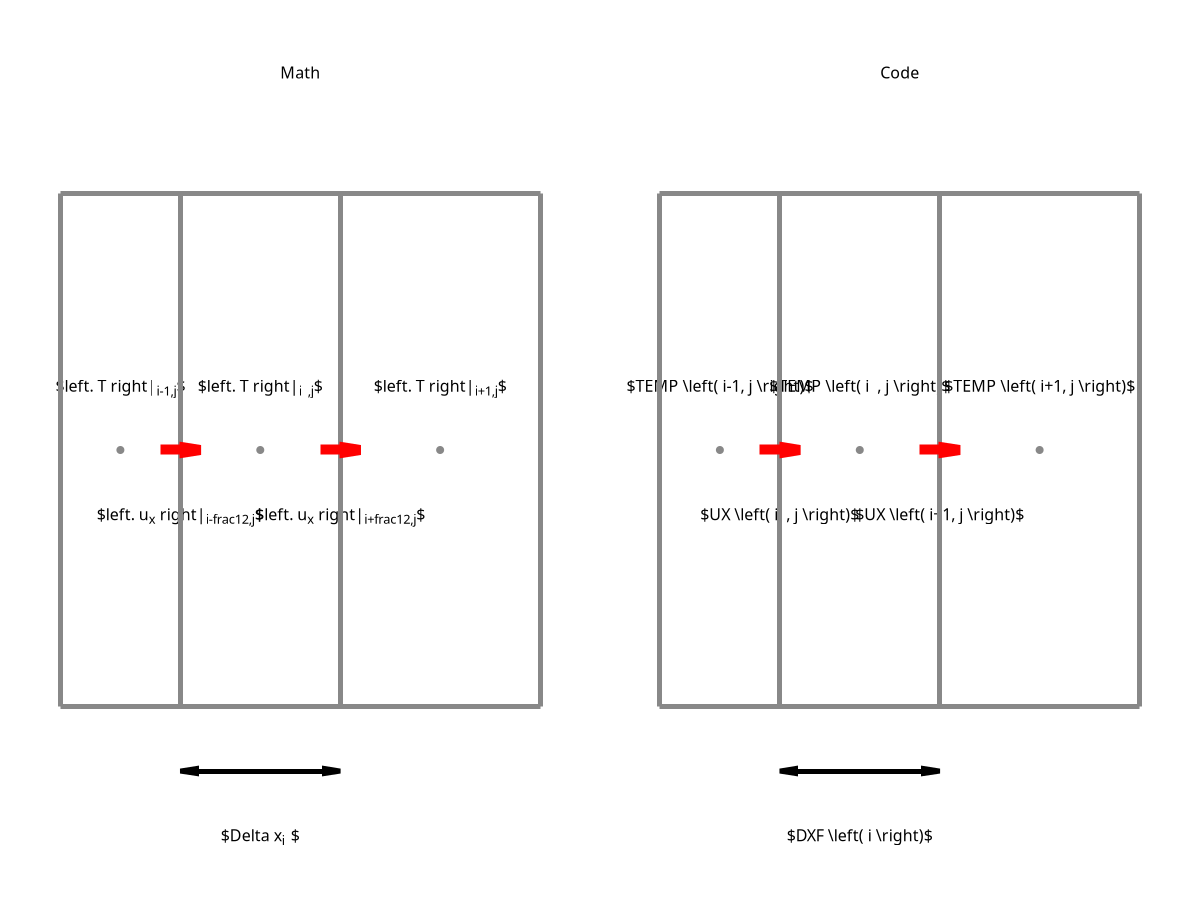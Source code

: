
### advection

reset
{
  set terminal epslatex standalone color size 15,3.5 font ',17'
  set output 'update1.tex'
  unset border
  set lmargin 0.
  set rmargin 0.
  set bmargin 0.
  set tmargin 0.
  unset xlabel
  unset ylabel
  set xrange [0:15]
  set yrange [0.:3.5]
  unset xtics
  unset ytics
  set format x ''
  set format y ''
  set style line 1 lc rgb '#888888' lw 5
  set style line 2 lc rgb '#FF0000' lw 10
  set style line 3 lc rgb '#0000FF' lw 10
  set style line 4 lc rgb '#000000' lw 5
  set style arrow 1 nohead front ls 1
  set style arrow 2 head size 0.2,10 filled front ls 2
  set style arrow 3 head size 0.2,10 filled front ls 3
  set style arrow 4 heads size 0.2,10 filled front ls 4
  al = 0.25
  array xf[4] = [0., 1.5, 3.5, 6.0]
  array yf[2] = [0., 2.]
  array xc[3]
  do for[i=1:3:1] {
    xc[i] = 0.5*(xf[i]+xf[i+1])
  }
  yc = 0.5*(yf[1]+yf[2])
## left
  set label 'Math' center at graph 0.25, graph 0.92
  ox = 0.75
  oy = 0.75
# grid
  do for [i=1:4:1] {
    set arrow from first ox+xf[i], first oy+yf[1] to first ox+xf[i], first oy+yf[2] as 1
  }
  do for [j=1:2:1] {
    set arrow from first ox+xf[1], first oy+yf[j] to first ox+xf[4], first oy+yf[j] as 1
  }
# grid size
  set arrow from first ox+xf[2], first oy-1.*al to first ox+xf[3], first oy-1.*al as 4
  set label '$\Delta x_{i  }$' center at first ox+xc[2], first oy-2.*al front
# ux
  set arrow from first ox+xf[2]-al, first oy+yc to first ox+xf[2]+al, first oy+yc as 2
  set arrow from first ox+xf[3]-al, first oy+yc to first ox+xf[3]+al, first oy+yc as 2
  set label '$\left. u_x \right|_{i-\frac{1}{2},j}$' center at first ox+xf[2],oy+yc-0.25 front
  set label '$\left. u_x \right|_{i+\frac{1}{2},j}$' center at first ox+xf[3],oy+yc-0.25 front
# T
  set label '$\left. T \right|_{i-1,j}$' center at first ox+xc[1],oy+yc+0.25 front
  set label '$\left. T \right|_{i  ,j}$' center at first ox+xc[2],oy+yc+0.25 front
  set label '$\left. T \right|_{i+1,j}$' center at first ox+xc[3],oy+yc+0.25 front
# cell center
  do for [i=1:3:1] {
    set object circle center first ox+xc[i], first oy+yc size first 0.125*al fs solid 1.0 fc rgb '#888888' lw 3
  }
## right
  set label 'Code' center at graph 0.75, graph 0.92
  ox = 8.25
  oy = 0.75
# grid
  do for [i=1:4:1] {
    set arrow from first ox+xf[i], first oy+yf[1] to first ox+xf[i], first oy+yf[2] as 1
  }
  do for [j=1:2:1] {
    set arrow from first ox+xf[1], first oy+yf[j] to first ox+xf[4], first oy+yf[j] as 1
  }
# grid size
  set arrow from first ox+xf[2], first oy-1.*al to first ox+xf[3], first oy-1.*al as 4
  set label '$DXF \left( i \right)$' center at first ox+xc[2], first oy-2.*al front
# ux
  set arrow from first ox+xf[2]-al, first oy+yc to first ox+xf[2]+al, first oy+yc as 2
  set arrow from first ox+xf[3]-al, first oy+yc to first ox+xf[3]+al, first oy+yc as 2
  set label '$UX \left( i  , j \right)$' center at first ox+xf[2],oy+yc-0.25 front
  set label '$UX \left( i+1, j \right)$' center at first ox+xf[3],oy+yc-0.25 front
# T
  set label '$TEMP \left( i-1, j \right)$' center at first ox+xc[1],oy+yc+0.25 front
  set label '$TEMP \left( i  , j \right)$' center at first ox+xc[2],oy+yc+0.25 front
  set label '$TEMP \left( i+1, j \right)$' center at first ox+xc[3],oy+yc+0.25 front
# cell center
  do for [i=1:3:1] {
    set object circle center first ox+xc[i], first oy+yc size first 0.125*al fs solid 1.0 fc rgb '#888888' lw 3
  }
  plot \
    NaN notitle
}

reset
{
  set terminal epslatex standalone color size 15,3.5 font ',17'
  set output 'update2.tex'
  unset border
  set lmargin 0.
  set rmargin 0.
  set bmargin 0.
  set tmargin 0.
  unset xlabel
  unset ylabel
  set xrange [0:15]
  set yrange [0.:3.5]
  unset xtics
  unset ytics
  set format x ''
  set format y ''
  set style line 1 lc rgb '#888888' lw 5
  set style line 2 lc rgb '#FF0000' lw 10
  set style line 3 lc rgb '#0000FF' lw 10
  set style line 4 lc rgb '#000000' lw 5
  set style arrow 1 nohead front ls 1
  set style arrow 2 head size 0.2,10 filled front ls 2
  set style arrow 3 head size 0.2,10 filled front ls 3
  set style arrow 4 heads size 0.2,10 filled front ls 4
  al = 0.25
  array xf[4] = [0., 2.0, 4.0, 6.0]
  array yf[2] = [0., 2.]
  array xc[3]
  do for[i=1:3:1] {
    xc[i] = 0.5*(xf[i]+xf[i+1])
  }
  yc = 0.5*(yf[1]+yf[2])
## left
  set label 'Math' center at graph 0.25, graph 0.92
  ox = 0.75
  oy = 0.75
# grid
  do for [i=1:4:1] {
    set arrow from first ox+xf[i], first oy+yf[1] to first ox+xf[i], first oy+yf[2] as 1
  }
  do for [j=1:2:1] {
    set arrow from first ox+xf[1], first oy+yf[j] to first ox+xf[4], first oy+yf[j] as 1
  }
# grid size
  set arrow from first ox+xf[2], first oy-1.*al to first ox+xf[3], first oy-1.*al as 4
  set label '$\Delta y$' center at first ox+xc[2], first oy-2.*al front
# uy
  set arrow from first ox+xf[2]-al, first oy+yc to first ox+xf[2]+al, first oy+yc as 3
  set arrow from first ox+xf[3]-al, first oy+yc to first ox+xf[3]+al, first oy+yc as 3
  set label '$\left. u_y \right|_{i,j-\frac{1}{2}}$' center at first ox+xf[2],oy+yc-0.25 front
  set label '$\left. u_y \right|_{i,j+\frac{1}{2}}$' center at first ox+xf[3],oy+yc-0.25 front
# T
  set label '$\left. T \right|_{i,j-1}$' center at first ox+xc[1],oy+yc+0.25 front
  set label '$\left. T \right|_{i,j  }$' center at first ox+xc[2],oy+yc+0.25 front
  set label '$\left. T \right|_{i,j+1}$' center at first ox+xc[3],oy+yc+0.25 front
# cell center
  do for [i=1:3:1] {
    set object circle center first ox+xc[i], first oy+yc size first 0.125*al fs solid 1.0 fc rgb '#888888' lw 3
  }
## right
  set label 'Code' center at graph 0.75, graph 0.92
  ox = 8.25
  oy = 0.75
# grid
  do for [i=1:4:1] {
    set arrow from first ox+xf[i], first oy+yf[1] to first ox+xf[i], first oy+yf[2] as 1
  }
  do for [j=1:2:1] {
    set arrow from first ox+xf[1], first oy+yf[j] to first ox+xf[4], first oy+yf[j] as 1
  }
# grid size
  set arrow from first ox+xf[2], first oy-1.*al to first ox+xf[3], first oy-1.*al as 4
  set label '$dy$' center at first ox+xc[2], first oy-2.*al front
# uy
  set arrow from first ox+xf[2]-al, first oy+yc to first ox+xf[2]+al, first oy+yc as 3
  set arrow from first ox+xf[3]-al, first oy+yc to first ox+xf[3]+al, first oy+yc as 3
  set label '$UY \left( i, j   \right)$' center at first ox+xf[2],oy+yc-0.25 front
  set label '$UY \left( i, j+1 \right)$' center at first ox+xf[3],oy+yc-0.25 front
# T
  set label '$TEMP \left( i, j-1 \right)$' center at first ox+xc[1],oy+yc+0.25 front
  set label '$TEMP \left( i, j   \right)$' center at first ox+xc[2],oy+yc+0.25 front
  set label '$TEMP \left( i, j+1 \right)$' center at first ox+xc[3],oy+yc+0.25 front
# cell center
  do for [i=1:3:1] {
    set object circle center first ox+xc[i], first oy+yc size first 0.125*al fs solid 1.0 fc rgb '#888888' lw 3
  }
  plot \
    NaN notitle
}

### diffusion

reset
{
  set terminal epslatex standalone color size 15,4 font ',17'
  set output 'update3.tex'
  unset border
  set lmargin 0.
  set rmargin 0.
  set bmargin 0.
  set tmargin 0.
  unset xlabel
  unset ylabel
  set xrange [0:15]
  set yrange [-0.5:3.5]
  unset xtics
  unset ytics
  set format x ''
  set format y ''
  set style line 1 lc rgb '#888888' lw 5
  set style line 2 lc rgb '#FF0000' lw 10
  set style line 3 lc rgb '#0000FF' lw 10
  set style line 4 lc rgb '#000000' lw 5
  set style arrow 1 nohead front ls 1
  set style arrow 2 head size 0.2,10 filled front ls 2
  set style arrow 3 head size 0.2,10 filled front ls 3
  set style arrow 4 heads size 0.2,10 filled front ls 4
  al = 0.25
  array xf[4] = [0., 1.5, 3.5, 6.0]
  array yf[2] = [0., 2.]
  array xc[3]
  do for[i=1:3:1] {
    xc[i] = 0.5*(xf[i]+xf[i+1])
  }
  yc = 0.5*(yf[1]+yf[2])
## left
  set label 'Math' center at graph 0.25, graph 0.92
  ox = 0.75
  oy = 0.75
# grid
  do for [i=1:4:1] {
    set arrow from first ox+xf[i], first oy+yf[1] to first ox+xf[i], first oy+yf[2] as 1
  }
  do for [j=1:2:1] {
    set arrow from first ox+xf[1], first oy+yf[j] to first ox+xf[4], first oy+yf[j] as 1
  }
# grid size
  set arrow from first ox+xc[1], first oy-1.*al to first ox+xc[2], first oy-1.*al as 4
  set arrow from first ox+xc[2], first oy-1.*al to first ox+xc[3], first oy-1.*al as 4
  set arrow from first ox+xf[2], first oy-3.*al to first ox+xf[3], first oy-3.*al as 4
  set label '$\Delta x_{i-\frac{1}{2}}$' center at first ox+0.5*(xc[1]+xc[2]), first oy-2.*al front
  set label '$\Delta x_{i+\frac{1}{2}}$' center at first ox+0.5*(xc[2]+xc[3]), first oy-2.*al front
  set label '$\Delta x_{i  }$'           center at first ox+xc[2], first oy-4.*al front
# T
  set label '$\left. T \right|_{i-1,j}$' center at first ox+xc[1],oy+yc+0.25 front
  set label '$\left. T \right|_{i  ,j}$' center at first ox+xc[2],oy+yc+0.25 front
  set label '$\left. T \right|_{i+1,j}$' center at first ox+xc[3],oy+yc+0.25 front
# cell center
  do for [i=1:3:1] {
    set object circle center first ox+xc[i], first oy+yc size first 0.125*al fs solid 1.0 fc rgb '#888888' lw 3
  }
## right
  set label 'Code' center at graph 0.75, graph 0.92
  ox = 8.25
  oy = 0.75
# grid
  do for [i=1:4:1] {
    set arrow from first ox+xf[i], first oy+yf[1] to first ox+xf[i], first oy+yf[2] as 1
  }
  do for [j=1:2:1] {
    set arrow from first ox+xf[1], first oy+yf[j] to first ox+xf[4], first oy+yf[j] as 1
  }
# grid size
  set arrow from first ox+xc[1], first oy-1.*al to first ox+xc[2], first oy-1.*al as 4
  set arrow from first ox+xc[2], first oy-1.*al to first ox+xc[3], first oy-1.*al as 4
  set arrow from first ox+xf[2], first oy-3.*al to first ox+xf[3], first oy-3.*al as 4
  set label '$DXC \left( i   \right)$' center at first ox+0.5*(xc[1]+xc[2]), first oy-2.*al front
  set label '$DXC \left( i+1 \right)$' center at first ox+0.5*(xc[2]+xc[3]), first oy-2.*al front
  set label '$DXF \left( i   \right)$' center at first ox+xc[2], first oy-4.*al front
# T
  set label '$TEMP \left( i-1, j \right)$' center at first ox+xc[1],oy+yc+0.25 front
  set label '$TEMP \left( i  , j \right)$' center at first ox+xc[2],oy+yc+0.25 front
  set label '$TEMP \left( i+1, j \right)$' center at first ox+xc[3],oy+yc+0.25 front
# cell center
  do for [i=1:3:1] {
    set object circle center first ox+xc[i], first oy+yc size first 0.125*al fs solid 1.0 fc rgb '#888888' lw 3
  }
  plot \
    NaN notitle
}

reset
{
  set terminal epslatex standalone color size 15,4 font ',17'
  set output 'update4.tex'
  unset border
  set lmargin 0.
  set rmargin 0.
  set bmargin 0.
  set tmargin 0.
  unset xlabel
  unset ylabel
  set xrange [0:15]
  set yrange [-0.5:3.5]
  unset xtics
  unset ytics
  set format x ''
  set format y ''
  set style line 1 lc rgb '#888888' lw 5
  set style line 2 lc rgb '#FF0000' lw 10
  set style line 3 lc rgb '#0000FF' lw 10
  set style line 4 lc rgb '#000000' lw 5
  set style arrow 1 nohead front ls 1
  set style arrow 2 head size 0.2,10 filled front ls 2
  set style arrow 3 head size 0.2,10 filled front ls 3
  set style arrow 4 heads size 0.2,10 filled front ls 4
  al = 0.25
  array xf[4] = [0., 2.0, 4.0, 6.0]
  array yf[2] = [0., 2.]
  array xc[3]
  do for[i=1:3:1] {
    xc[i] = 0.5*(xf[i]+xf[i+1])
  }
  yc = 0.5*(yf[1]+yf[2])
## left
  set label 'Math' center at graph 0.25, graph 0.92
  ox = 0.75
  oy = 0.75
# grid
  do for [i=1:4:1] {
    set arrow from first ox+xf[i], first oy+yf[1] to first ox+xf[i], first oy+yf[2] as 1
  }
  do for [j=1:2:1] {
    set arrow from first ox+xf[1], first oy+yf[j] to first ox+xf[4], first oy+yf[j] as 1
  }
# grid size
  set arrow from first ox+xc[1], first oy-1.*al to first ox+xc[2], first oy-1.*al as 4
  set arrow from first ox+xc[2], first oy-1.*al to first ox+xc[3], first oy-1.*al as 4
  set arrow from first ox+xf[2], first oy-3.*al to first ox+xf[3], first oy-3.*al as 4
  set label '$\Delta y$' center at first ox+0.5*(xc[1]+xc[2]), first oy-2.*al front
  set label '$\Delta y$' center at first ox+0.5*(xc[2]+xc[3]), first oy-2.*al front
  set label '$\Delta y$' center at first ox+xc[2], first oy-4.*al front
# T
  set label '$\left. T \right|_{i,j-1}$' center at first ox+xc[1],oy+yc+0.25 front
  set label '$\left. T \right|_{i,j  }$' center at first ox+xc[2],oy+yc+0.25 front
  set label '$\left. T \right|_{i,j+1}$' center at first ox+xc[3],oy+yc+0.25 front
# cell center
  do for [i=1:3:1] {
    set object circle center first ox+xc[i], first oy+yc size first 0.125*al fs solid 1.0 fc rgb '#888888' lw 3
  }
## right
  set label 'Code' center at graph 0.75, graph 0.92
  ox = 8.25
  oy = 0.75
# grid
  do for [i=1:4:1] {
    set arrow from first ox+xf[i], first oy+yf[1] to first ox+xf[i], first oy+yf[2] as 1
  }
  do for [j=1:2:1] {
    set arrow from first ox+xf[1], first oy+yf[j] to first ox+xf[4], first oy+yf[j] as 1
  }
# grid size
  set arrow from first ox+xc[1], first oy-1.*al to first ox+xc[2], first oy-1.*al as 4
  set arrow from first ox+xc[2], first oy-1.*al to first ox+xc[3], first oy-1.*al as 4
  set arrow from first ox+xf[2], first oy-3.*al to first ox+xf[3], first oy-3.*al as 4
  set label '$dy$' center at first ox+0.5*(xc[1]+xc[2]), first oy-2.*al front
  set label '$dy$' center at first ox+0.5*(xc[2]+xc[3]), first oy-2.*al front
  set label '$dy$' center at first ox+xc[2], first oy-4.*al front
# T
  set label '$TEMP \left( i, j-1 \right)$' center at first ox+xc[1],oy+yc+0.25 front
  set label '$TEMP \left( i, j   \right)$' center at first ox+xc[2],oy+yc+0.25 front
  set label '$TEMP \left( i, j+1 \right)$' center at first ox+xc[3],oy+yc+0.25 front
# cell center
  do for [i=1:3:1] {
    set object circle center first ox+xc[i], first oy+yc size first 0.125*al fs solid 1.0 fc rgb '#888888' lw 3
  }
  plot \
    NaN notitle
}

reset
{
  set terminal epslatex standalone color size 15,4 font ',17'
  set output 'update5.tex'
  unset border
  set lmargin 0.
  set rmargin 0.
  set bmargin 0.
  set tmargin 0.
  unset xlabel
  unset ylabel
  set xrange [0:15]
  set yrange [-0.5:3.5]
  unset xtics
  unset ytics
  set format x ''
  set format y ''
  set style line 1 lc rgb '#888888' lw 5
  set style line 2 lc rgb '#FF0000' lw 10
  set style line 3 lc rgb '#0000FF' lw 10
  set style line 4 lc rgb '#000000' lw 5
  set style arrow 1 nohead front ls 1
  set style arrow 2 head size 0.2,10 filled front ls 2
  set style arrow 3 head size 0.2,10 filled front ls 3
  set style arrow 4 heads size 0.2,10 filled front ls 4
  al = 0.25
  array xf[4] = [0., 1.5, 3.5, 6.0]
  array yf[2] = [0., 2.]
  array xc[3]
  do for[i=1:3:1] {
    xc[i] = 0.5*(xf[i]+xf[i+1])
  }
  yc = 0.5*(yf[1]+yf[2])
## left
  set label 'Math' center at graph 0.25, graph 0.92
  ox = 0.75
  oy = 0.75
# grid
  do for [i=1:4:1] {
    set arrow from first ox+xf[i], first oy+yf[1] to first ox+xf[i], first oy+yf[2] as 1
  }
  do for [j=1:2:1] {
    set arrow from first ox+xf[1], first oy+yf[j] to first ox+xf[4], first oy+yf[j] as 1
  }
# grid size
  set arrow from first ox+xc[1], first oy-1.*al to first ox+xc[2], first oy-1.*al as 4
  set arrow from first ox+xc[2], first oy-1.*al to first ox+xc[3], first oy-1.*al as 4
  set arrow from first ox+xf[2], first oy-3.*al to first ox+xf[3], first oy-3.*al as 4
  set label '$\Delta x_{i-\frac{1}{2}}$' center at first ox+0.5*(xc[1]+xc[2]), first oy-2.*al front
  set label '$\Delta x_{i+\frac{1}{2}}$' center at first ox+0.5*(xc[2]+xc[3]), first oy-2.*al front
  set label '$\Delta x_{i  }$'           center at first ox+xc[2], first oy-4.*al front
# T
  set label '$\left. \delta T \right|_{i-1,j}$' center at first ox+xc[1],oy+yc+0.25 front
  set label '$\left. \delta T \right|_{i  ,j}$' center at first ox+xc[2],oy+yc+0.25 front
  set label '$\left. \delta T \right|_{i+1,j}$' center at first ox+xc[3],oy+yc+0.25 front
# cell center
  do for [i=1:3:1] {
    set object circle center first ox+xc[i], first oy+yc size first 0.125*al fs solid 1.0 fc rgb '#888888' lw 3
  }
## right
  set label 'Code' center at graph 0.75, graph 0.92
  ox = 8.25
  oy = 0.75
# grid
  do for [i=1:4:1] {
    set arrow from first ox+xf[i], first oy+yf[1] to first ox+xf[i], first oy+yf[2] as 1
  }
  do for [j=1:2:1] {
    set arrow from first ox+xf[1], first oy+yf[j] to first ox+xf[4], first oy+yf[j] as 1
  }
# grid size
  set arrow from first ox+xc[1], first oy-1.*al to first ox+xc[2], first oy-1.*al as 4
  set arrow from first ox+xc[2], first oy-1.*al to first ox+xc[3], first oy-1.*al as 4
  set arrow from first ox+xf[2], first oy-3.*al to first ox+xf[3], first oy-3.*al as 4
  set label '$DXC \left( i   \right)$' center at first ox+0.5*(xc[1]+xc[2]), first oy-2.*al front
  set label '$DXC \left( i+1 \right)$' center at first ox+0.5*(xc[2]+xc[3]), first oy-2.*al front
  set label '$DXF \left( i   \right)$' center at first ox+xc[2], first oy-4.*al front
# T
  set label '$QX \left( i-1, j \right)$' center at first ox+xc[1],oy+yc+0.25 front
  set label '$QX \left( i  , j \right)$' center at first ox+xc[2],oy+yc+0.25 front
  set label '$QX \left( i+1, j \right)$' center at first ox+xc[3],oy+yc+0.25 front
# cell center
  do for [i=1:3:1] {
    set object circle center first ox+xc[i], first oy+yc size first 0.125*al fs solid 1.0 fc rgb '#888888' lw 3
  }
  plot \
    NaN notitle
}

reset
{
  lx = 7.
  ly = 11.
  #
  set terminal epslatex standalone color size 2*lx+6.,ly+2. font ',20'
  set output 'update6.tex'
  #
  unset border
  set lmargin 0.
  set rmargin 0.
  set bmargin 0.
  set tmargin 0.
  #
  unset xlabel
  unset ylabel
  #
  set xrange [-2.5:2*lx+3.5]
  set yrange [-0.5:ly+1.5]
  #
  unset xtics
  unset ytics
  #
  set style line 1 lc rgb '#000000' lw 5  dt 2
  set style line 2 lc rgb '#000000' lw 10
  set style line 3 lc rgb '#FF0000' lw 10
  set style line 4 lc rgb '#000000' lw 10
  #
  set style arrow 1 nohead front ls 1
  set style arrow 2 head size graph 0.02,20. filled front ls 2
  set style arrow 3 head size graph 0.02,20. filled front ls 3
  set style arrow 4 head size 0.2,10 filled front ls 4
  #
  ## left
  ox = 0.
  oy = 0.
  # process 0
  set object rectangle from first ox+0., first oy+0. to first ox+lx, first oy+3. fc rgb '#FF0000' fillstyle solid 0.25 border lc rgb '#000000' lw 20 back
  set label 'mpirank 0' center at first -1.25, first 1.5
  # process 1
  set object rectangle from first ox+0., first oy+3. to first ox+lx, first oy+7. fc rgb '#0000FF' fillstyle solid 0.25 border lc rgb '#000000' lw 20 back
  set label 'mpirank 1' center at first -1.25, first 5.0
  # process 2
  set object rectangle from first ox+0., first oy+7. to first ox+lx, first oy+ly fc rgb '#33AA00' fillstyle solid 0.25 border lc rgb '#000000' lw 20 back
  set label 'mpirank 2' center at first -1.25, first 9.0
  # horizontal
  do for [j=0:ly:1] {
    set arrow from first ox+0., first j to first ox+lx, j as 1
  }
  # vertical
  do for [i=0:lx:1] {
    set arrow from first ox+i, first 0. to first ox+i, ly as 1
  }
  # pressure
  do for [j=1:11:1] {
    do for [i=1:7:1] {
      set object circle center first ox+(i-0.5), first oy+(j-0.5) size first 0.125*al fs solid 1.0 fc rgb '#888888' lw 3
    }
  }
  ## right
  ox = lx+3.
  oy = 0.
  # process 0
  set object rectangle from first ox+0., first oy+0. to first ox+2., first oy+ly fc rgb '#FF0000' fillstyle solid 0.25 border lc rgb '#000000' lw 20 back
  set label 'mpirank 0' center at first ox+1., first ly+1.0
  # process 1
  set object rectangle from first ox+2., first oy+0. to first ox+4., first oy+ly fc rgb '#0000FF' fillstyle solid 0.25 border lc rgb '#000000' lw 20 back
  set label 'mpirank 1' center at first ox+3., first ly+1.0
  # process 2
  set object rectangle from first ox+4., first oy+0. to first ox+lx, first oy+ly fc rgb '#33AA00' fillstyle solid 0.25 border lc rgb '#000000' lw 20 back
  set label 'mpirank 2' center at first ox+5.5, first ly+1.0
  # horizontal
  do for [j=0:ly:1] {
    set arrow from first ox+0., first j to first ox+lx, j as 1
  }
  # vertical
  do for [i=0:lx:1] {
    set arrow from first ox+i, first 0. to first ox+i, ly as 1
  }
  # pressure
  do for [j=1:11:1] {
    do for [i=1:7:1] {
      set object circle center first ox+(i-0.5), first oy+(j-0.5) size first 0.125*al fs solid 1.0 fc rgb '#888888' lw 3
    }
  }
  ## arrow
  set arrow from first lx+0.5, first 0.5*ly to first lx+2.5, first 0.5*ly as 2
  plot \
    NaN notitle
}

reset
{
  set terminal epslatex standalone color size 15,4 font ',17'
  set output 'update7.tex'
  unset border
  set lmargin 0.
  set rmargin 0.
  set bmargin 0.
  set tmargin 0.
  unset xlabel
  unset ylabel
  set xrange [0:15]
  set yrange [-0.5:3.5]
  unset xtics
  unset ytics
  set format x ''
  set format y ''
  set style line 1 lc rgb '#888888' lw 5
  set style line 2 lc rgb '#FF0000' lw 10
  set style line 3 lc rgb '#0000FF' lw 10
  set style line 4 lc rgb '#000000' lw 5
  set style arrow 1 nohead front ls 1
  set style arrow 2 head size 0.2,10 filled front ls 2
  set style arrow 3 head size 0.2,10 filled front ls 3
  set style arrow 4 heads size 0.2,10 filled front ls 4
  al = 0.25
  array xf[4] = [0., 2.0, 4.0, 6.0]
  array yf[2] = [0., 2.]
  array xc[3]
  do for[i=1:3:1] {
    xc[i] = 0.5*(xf[i]+xf[i+1])
  }
  yc = 0.5*(yf[1]+yf[2])
## left
  set label 'Math' center at graph 0.25, graph 0.92
  ox = 0.75
  oy = 0.75
# grid
  do for [i=1:4:1] {
    set arrow from first ox+xf[i], first oy+yf[1] to first ox+xf[i], first oy+yf[2] as 1
  }
  do for [j=1:2:1] {
    set arrow from first ox+xf[1], first oy+yf[j] to first ox+xf[4], first oy+yf[j] as 1
  }
# grid size
  set arrow from first ox+xc[1], first oy-1.*al to first ox+xc[2], first oy-1.*al as 4
  set arrow from first ox+xc[2], first oy-1.*al to first ox+xc[3], first oy-1.*al as 4
  set arrow from first ox+xf[2], first oy-3.*al to first ox+xf[3], first oy-3.*al as 4
  set label '$\Delta y$' center at first ox+0.5*(xc[1]+xc[2]), first oy-2.*al front
  set label '$\Delta y$' center at first ox+0.5*(xc[2]+xc[3]), first oy-2.*al front
  set label '$\Delta y$' center at first ox+xc[2], first oy-4.*al front
# T
  set label '$\left. \delta T \right|_{i,j-1}$' center at first ox+xc[1],oy+yc+0.25 front
  set label '$\left. \delta T \right|_{i,j  }$' center at first ox+xc[2],oy+yc+0.25 front
  set label '$\left. \delta T \right|_{i,j+1}$' center at first ox+xc[3],oy+yc+0.25 front
# cell center
  do for [i=1:3:1] {
    set object circle center first ox+xc[i], first oy+yc size first 0.125*al fs solid 1.0 fc rgb '#888888' lw 3
  }
## right
  set label 'Code' center at graph 0.75, graph 0.92
  ox = 8.25
  oy = 0.75
# grid
  do for [i=1:4:1] {
    set arrow from first ox+xf[i], first oy+yf[1] to first ox+xf[i], first oy+yf[2] as 1
  }
  do for [j=1:2:1] {
    set arrow from first ox+xf[1], first oy+yf[j] to first ox+xf[4], first oy+yf[j] as 1
  }
# grid size
  set arrow from first ox+xc[1], first oy-1.*al to first ox+xc[2], first oy-1.*al as 4
  set arrow from first ox+xc[2], first oy-1.*al to first ox+xc[3], first oy-1.*al as 4
  set arrow from first ox+xf[2], first oy-3.*al to first ox+xf[3], first oy-3.*al as 4
  set label '$dy$' center at first ox+0.5*(xc[1]+xc[2]), first oy-2.*al front
  set label '$dy$' center at first ox+0.5*(xc[2]+xc[3]), first oy-2.*al front
  set label '$dy$' center at first ox+xc[2], first oy-4.*al front
# T
  set label '$QY \left( i, j-1 \right)$' center at first ox+xc[1],oy+yc+0.25 front
  set label '$QY \left( i, j   \right)$' center at first ox+xc[2],oy+yc+0.25 front
  set label '$QY \left( i, j+1 \right)$' center at first ox+xc[3],oy+yc+0.25 front
# cell center
  do for [i=1:3:1] {
    set object circle center first ox+xc[i], first oy+yc size first 0.125*al fs solid 1.0 fc rgb '#888888' lw 3
  }
  plot \
    NaN notitle
}

